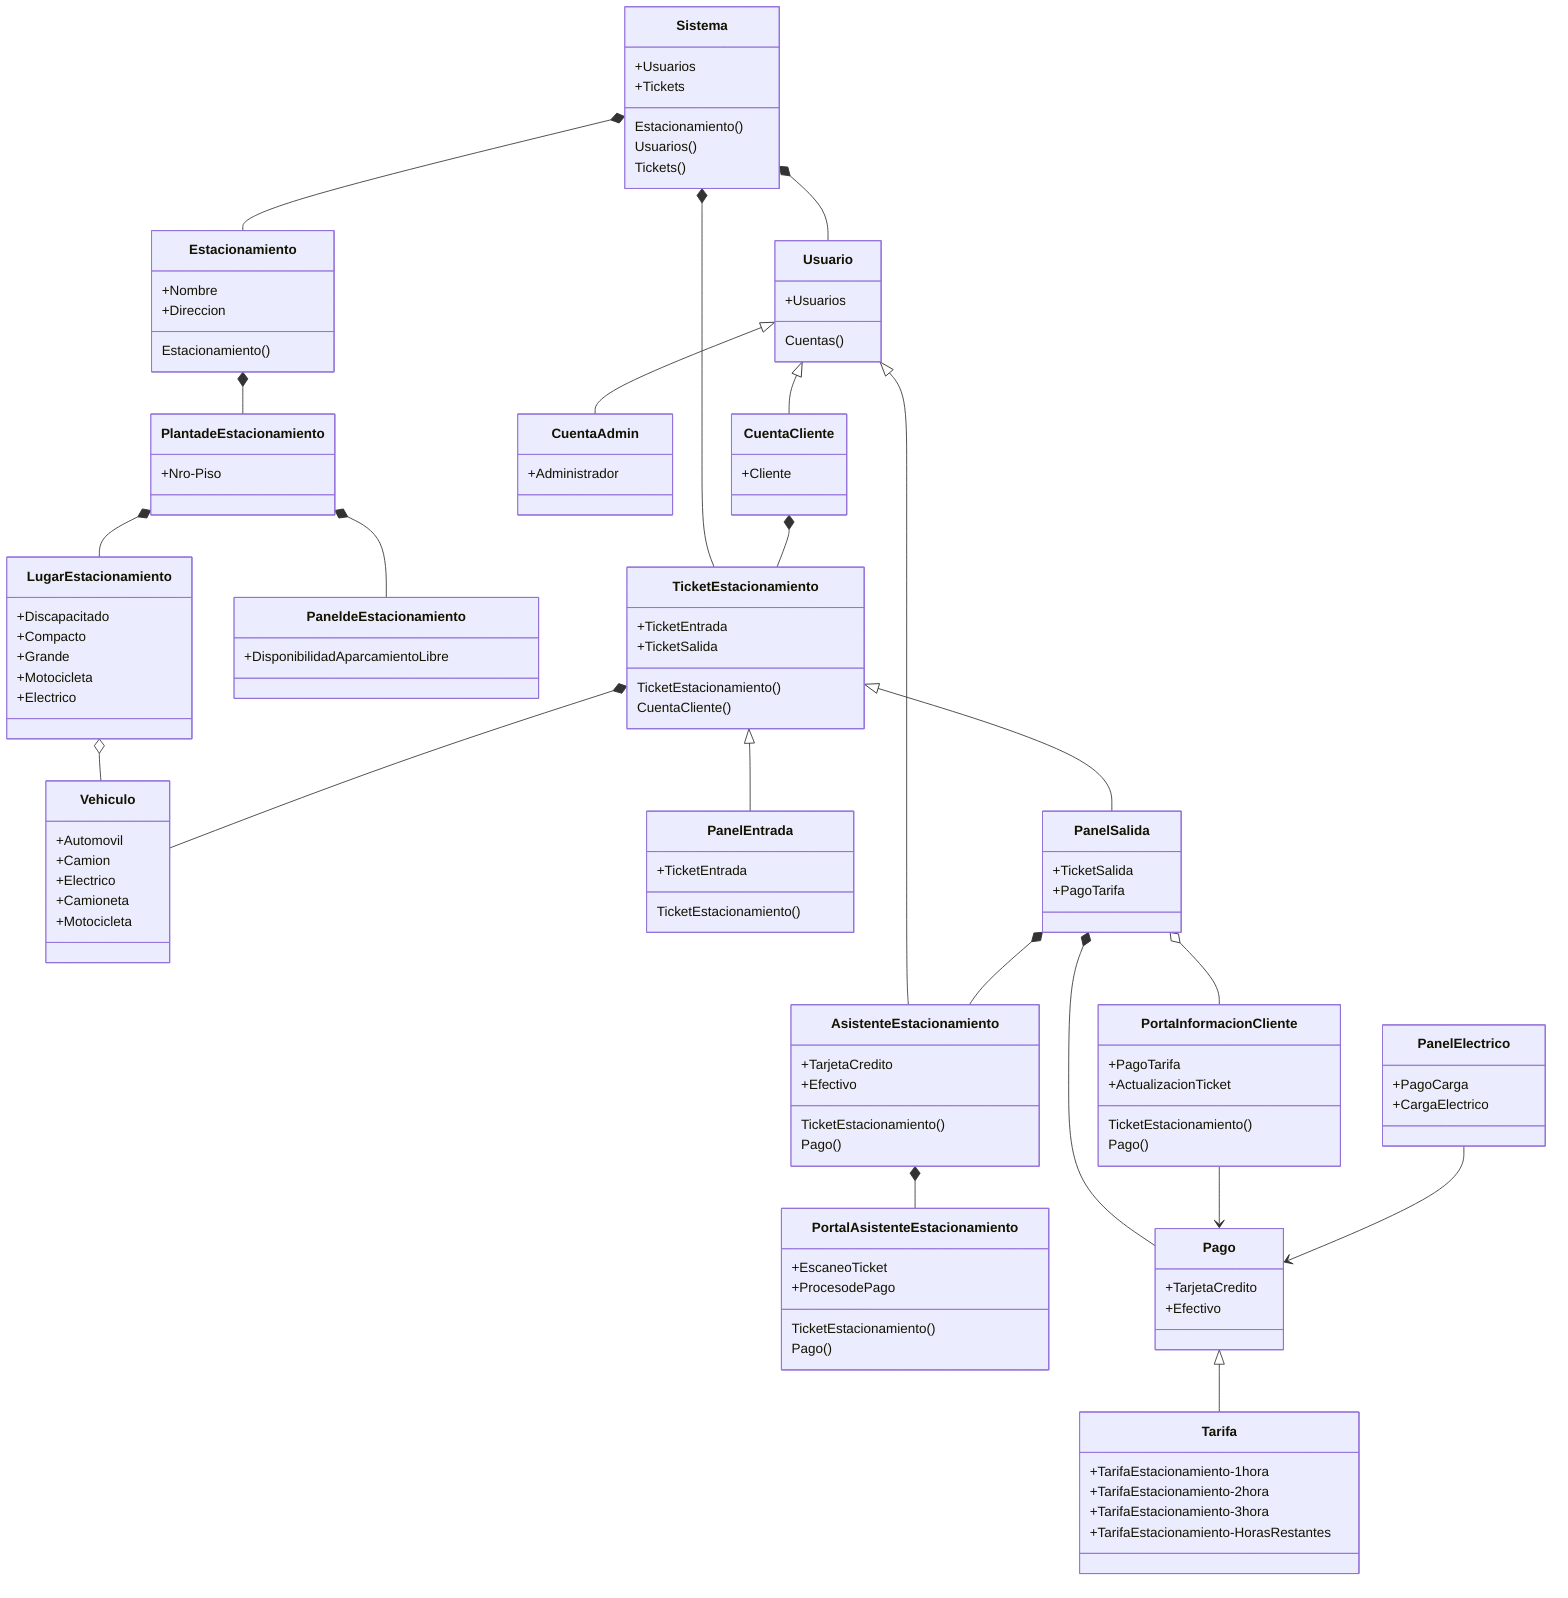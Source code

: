 classDiagram
    Estacionamiento *-- PlantadeEstacionamiento
    PlantadeEstacionamiento *-- LugarEstacionamiento
    LugarEstacionamiento o-- Vehiculo
    PlantadeEstacionamiento *-- PaneldeEstacionamiento
    
    Sistema *-- Estacionamiento
    Sistema *-- Usuario
    Sistema *-- TicketEstacionamiento

    Usuario <|-- CuentaAdmin
    Usuario <|-- CuentaCliente
    Usuario <|-- AsistenteEstacionamiento
    
    AsistenteEstacionamiento *-- PortalAsistenteEstacionamiento

    CuentaCliente *-- TicketEstacionamiento

    TicketEstacionamiento <|-- PanelEntrada
    TicketEstacionamiento <|-- PanelSalida
    TicketEstacionamiento *-- Vehiculo

    PanelSalida *-- AsistenteEstacionamiento
    PanelSalida *-- Pago
    PanelSalida o-- PortaInformacionCliente
    


    PortaInformacionCliente --> Pago

    PanelElectrico --> Pago

    Pago <|-- Tarifa

    class Sistema
    Sistema: +Usuarios
    Sistema: +Tickets
    Sistema: Estacionamiento()
    Sistema: Usuarios()
    Sistema: Tickets()

    class Estacionamiento
    Estacionamiento: +Nombre
    Estacionamiento: +Direccion
    Estacionamiento: Estacionamiento()


    class PlantadeEstacionamiento
    PlantadeEstacionamiento: +Nro-Piso

    class LugarEstacionamiento
    LugarEstacionamiento: +Discapacitado
    LugarEstacionamiento: +Compacto
    LugarEstacionamiento: +Grande
    LugarEstacionamiento: +Motocicleta
    LugarEstacionamiento: +Electrico

    class Vehiculo
    Vehiculo: +Automovil
    Vehiculo: +Camion
    Vehiculo: +Electrico
    Vehiculo: +Camioneta
    Vehiculo: +Motocicleta

    class Usuario
    Usuario: +Usuarios
    Usuario: Cuentas()

    class CuentaAdmin
    CuentaAdmin: +Administrador
    
    class CuentaCliente
    CuentaCliente: +Cliente

    class TicketEstacionamiento
    TicketEstacionamiento: +TicketEntrada
    TicketEstacionamiento: +TicketSalida
    TicketEstacionamiento: TicketEstacionamiento()
    TicketEstacionamiento: CuentaCliente()

    class PanelEntrada
    PanelEntrada: +TicketEntrada
    PanelEntrada: TicketEstacionamiento()

    class PanelSalida
    PanelSalida: +TicketSalida
    PanelSalida: +PagoTarifa

    class Pago
    Pago: +TarjetaCredito
    Pago: +Efectivo

    class Tarifa
    Tarifa: +TarifaEstacionamiento-1hora
    Tarifa: +TarifaEstacionamiento-2hora
    Tarifa: +TarifaEstacionamiento-3hora
    Tarifa: +TarifaEstacionamiento-HorasRestantes

    class PaneldeEstacionamiento
    PaneldeEstacionamiento: +DisponibilidadAparcamientoLibre

    class PortalAsistenteEstacionamiento
    PortalAsistenteEstacionamiento: +EscaneoTicket
    PortalAsistenteEstacionamiento: +ProcesodePago
    PortalAsistenteEstacionamiento: TicketEstacionamiento()
    PortalAsistenteEstacionamiento: Pago()

    class PortaInformacionCliente
    PortaInformacionCliente: +PagoTarifa
    PortaInformacionCliente: +ActualizacionTicket
    PortaInformacionCliente: TicketEstacionamiento()
    PortaInformacionCliente: Pago()

    class PanelElectrico
    PanelElectrico: +PagoCarga
    PanelElectrico: +CargaElectrico

    class AsistenteEstacionamiento
    AsistenteEstacionamiento: +TarjetaCredito
    AsistenteEstacionamiento: +Efectivo
    AsistenteEstacionamiento: TicketEstacionamiento()
    AsistenteEstacionamiento: Pago()